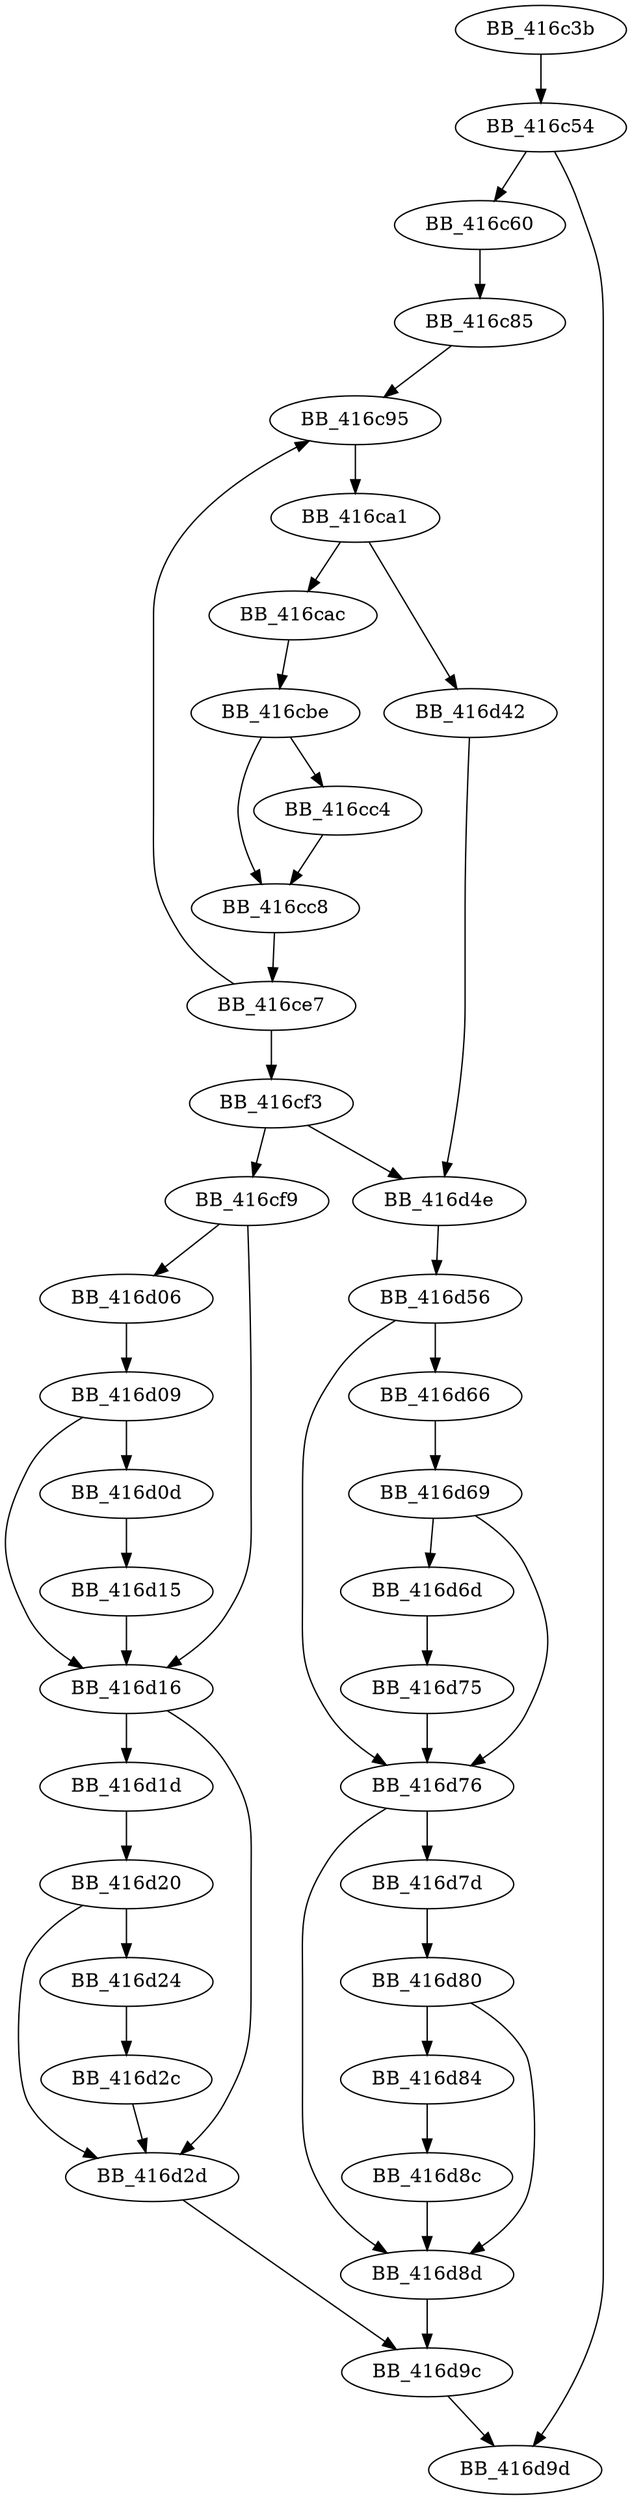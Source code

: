 DiGraph __setlocale_get_all{
BB_416c3b->BB_416c54
BB_416c54->BB_416c60
BB_416c54->BB_416d9d
BB_416c60->BB_416c85
BB_416c85->BB_416c95
BB_416c95->BB_416ca1
BB_416ca1->BB_416cac
BB_416ca1->BB_416d42
BB_416cac->BB_416cbe
BB_416cbe->BB_416cc4
BB_416cbe->BB_416cc8
BB_416cc4->BB_416cc8
BB_416cc8->BB_416ce7
BB_416ce7->BB_416c95
BB_416ce7->BB_416cf3
BB_416cf3->BB_416cf9
BB_416cf3->BB_416d4e
BB_416cf9->BB_416d06
BB_416cf9->BB_416d16
BB_416d06->BB_416d09
BB_416d09->BB_416d0d
BB_416d09->BB_416d16
BB_416d0d->BB_416d15
BB_416d15->BB_416d16
BB_416d16->BB_416d1d
BB_416d16->BB_416d2d
BB_416d1d->BB_416d20
BB_416d20->BB_416d24
BB_416d20->BB_416d2d
BB_416d24->BB_416d2c
BB_416d2c->BB_416d2d
BB_416d2d->BB_416d9c
BB_416d42->BB_416d4e
BB_416d4e->BB_416d56
BB_416d56->BB_416d66
BB_416d56->BB_416d76
BB_416d66->BB_416d69
BB_416d69->BB_416d6d
BB_416d69->BB_416d76
BB_416d6d->BB_416d75
BB_416d75->BB_416d76
BB_416d76->BB_416d7d
BB_416d76->BB_416d8d
BB_416d7d->BB_416d80
BB_416d80->BB_416d84
BB_416d80->BB_416d8d
BB_416d84->BB_416d8c
BB_416d8c->BB_416d8d
BB_416d8d->BB_416d9c
BB_416d9c->BB_416d9d
}
